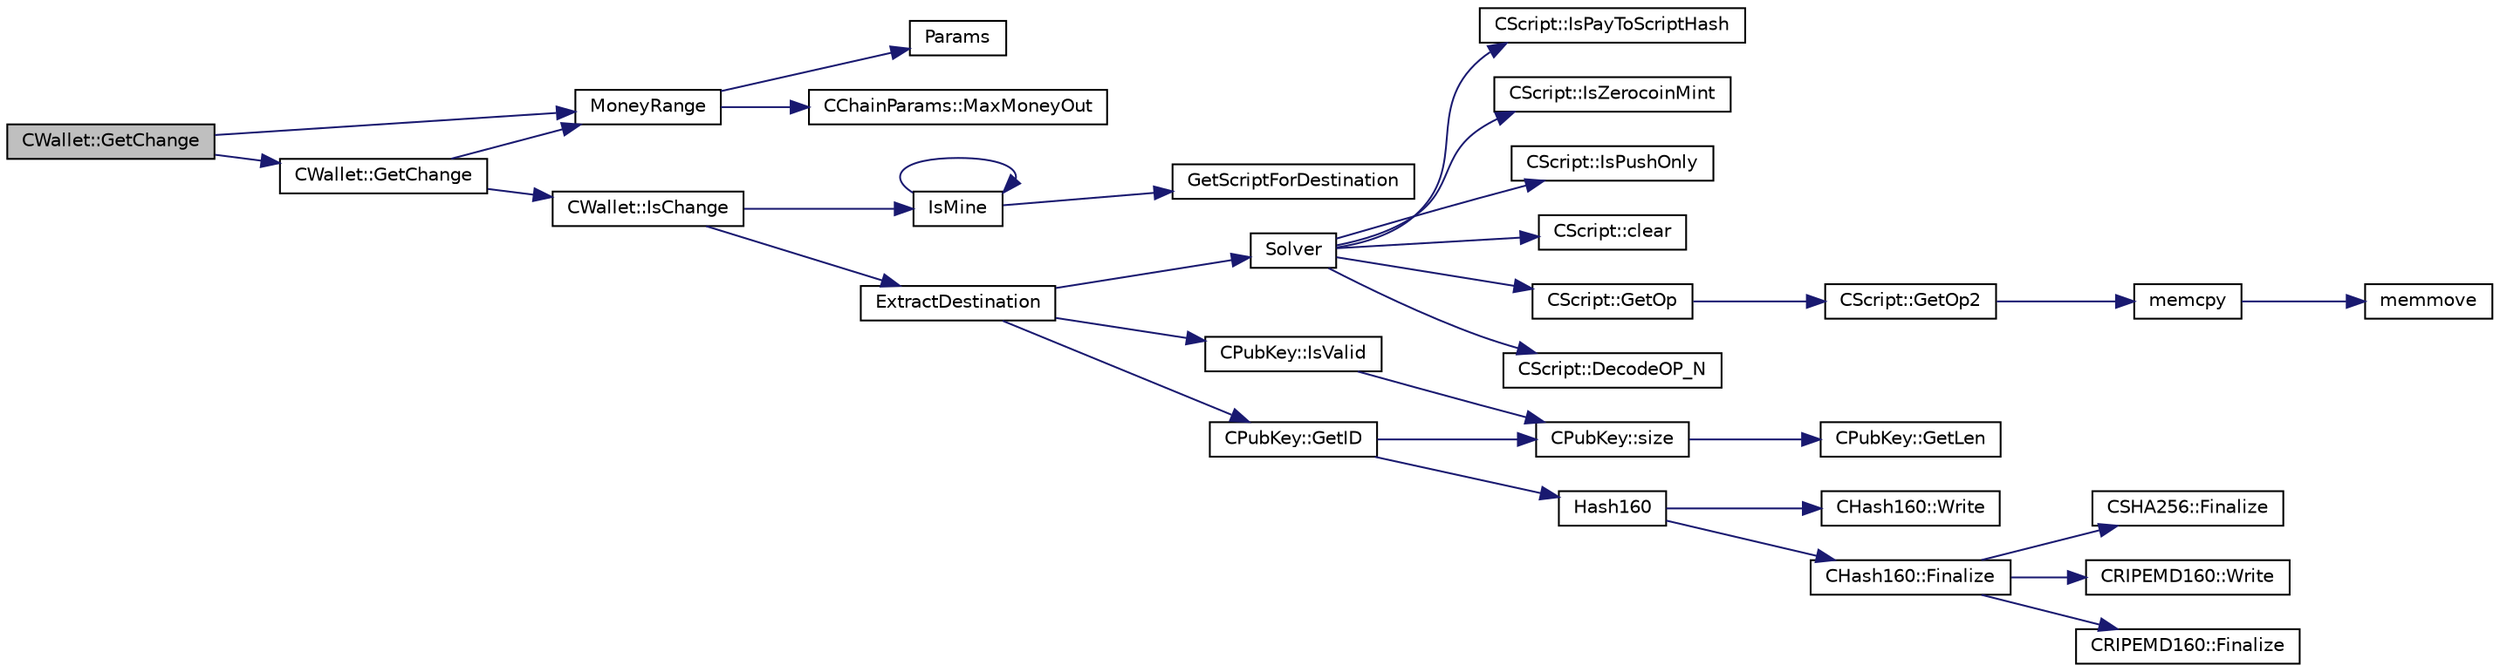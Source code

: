 digraph "CWallet::GetChange"
{
  edge [fontname="Helvetica",fontsize="10",labelfontname="Helvetica",labelfontsize="10"];
  node [fontname="Helvetica",fontsize="10",shape=record];
  rankdir="LR";
  Node132 [label="CWallet::GetChange",height=0.2,width=0.4,color="black", fillcolor="grey75", style="filled", fontcolor="black"];
  Node132 -> Node133 [color="midnightblue",fontsize="10",style="solid",fontname="Helvetica"];
  Node133 [label="CWallet::GetChange",height=0.2,width=0.4,color="black", fillcolor="white", style="filled",URL="$class_c_wallet.html#ac1abe6ee00d6a8f20e92e164c423a6d5"];
  Node133 -> Node134 [color="midnightblue",fontsize="10",style="solid",fontname="Helvetica"];
  Node134 [label="MoneyRange",height=0.2,width=0.4,color="black", fillcolor="white", style="filled",URL="$main_8cpp.html#a0529385ca34689843ef65d844a67c945"];
  Node134 -> Node135 [color="midnightblue",fontsize="10",style="solid",fontname="Helvetica"];
  Node135 [label="Params",height=0.2,width=0.4,color="black", fillcolor="white", style="filled",URL="$chainparams_8cpp.html#ace5c5b706d71a324a417dd2db394fd4a",tooltip="Return the currently selected parameters. "];
  Node134 -> Node136 [color="midnightblue",fontsize="10",style="solid",fontname="Helvetica"];
  Node136 [label="CChainParams::MaxMoneyOut",height=0.2,width=0.4,color="black", fillcolor="white", style="filled",URL="$class_c_chain_params.html#a82190f02d83daee6823362e3c25848d0"];
  Node133 -> Node137 [color="midnightblue",fontsize="10",style="solid",fontname="Helvetica"];
  Node137 [label="CWallet::IsChange",height=0.2,width=0.4,color="black", fillcolor="white", style="filled",URL="$group__map_wallet.html#gaba1c6108b7d2d3800dd487bab4c4c82e"];
  Node137 -> Node138 [color="midnightblue",fontsize="10",style="solid",fontname="Helvetica"];
  Node138 [label="IsMine",height=0.2,width=0.4,color="black", fillcolor="white", style="filled",URL="$wallet__ismine_8cpp.html#adc59cf67d903c1ba1ef225561b85bfce"];
  Node138 -> Node139 [color="midnightblue",fontsize="10",style="solid",fontname="Helvetica"];
  Node139 [label="GetScriptForDestination",height=0.2,width=0.4,color="black", fillcolor="white", style="filled",URL="$standard_8cpp.html#ae40f28d3b46c21033f6ee1f1200d0321"];
  Node138 -> Node138 [color="midnightblue",fontsize="10",style="solid",fontname="Helvetica"];
  Node137 -> Node140 [color="midnightblue",fontsize="10",style="solid",fontname="Helvetica"];
  Node140 [label="ExtractDestination",height=0.2,width=0.4,color="black", fillcolor="white", style="filled",URL="$standard_8cpp.html#a951f7e601746ae076afdf3169ecca2fc"];
  Node140 -> Node141 [color="midnightblue",fontsize="10",style="solid",fontname="Helvetica"];
  Node141 [label="Solver",height=0.2,width=0.4,color="black", fillcolor="white", style="filled",URL="$standard_8cpp.html#a6ee6be50bff44464e905680c6fcee6dc",tooltip="Return public keys or hashes from scriptPubKey, for &#39;standard&#39; transaction types. ..."];
  Node141 -> Node142 [color="midnightblue",fontsize="10",style="solid",fontname="Helvetica"];
  Node142 [label="CScript::IsPayToScriptHash",height=0.2,width=0.4,color="black", fillcolor="white", style="filled",URL="$class_c_script.html#a0c3729c606d318923dc06f95d85a0971"];
  Node141 -> Node143 [color="midnightblue",fontsize="10",style="solid",fontname="Helvetica"];
  Node143 [label="CScript::IsZerocoinMint",height=0.2,width=0.4,color="black", fillcolor="white", style="filled",URL="$class_c_script.html#aadeaf93bd9c00abc9e20d082051adac8"];
  Node141 -> Node144 [color="midnightblue",fontsize="10",style="solid",fontname="Helvetica"];
  Node144 [label="CScript::IsPushOnly",height=0.2,width=0.4,color="black", fillcolor="white", style="filled",URL="$class_c_script.html#a090905f875fa5a40e616b319de8e973f",tooltip="Called by IsStandardTx and P2SH/BIP62 VerifyScript (which makes it consensus-critical). "];
  Node141 -> Node145 [color="midnightblue",fontsize="10",style="solid",fontname="Helvetica"];
  Node145 [label="CScript::clear",height=0.2,width=0.4,color="black", fillcolor="white", style="filled",URL="$class_c_script.html#a7b2baf842621f07c4939408acf63377c"];
  Node141 -> Node146 [color="midnightblue",fontsize="10",style="solid",fontname="Helvetica"];
  Node146 [label="CScript::GetOp",height=0.2,width=0.4,color="black", fillcolor="white", style="filled",URL="$class_c_script.html#a94635ed93d8d244ec3acfa83f9ecfe5f"];
  Node146 -> Node147 [color="midnightblue",fontsize="10",style="solid",fontname="Helvetica"];
  Node147 [label="CScript::GetOp2",height=0.2,width=0.4,color="black", fillcolor="white", style="filled",URL="$class_c_script.html#aac2dbe75742054049b0c6de0e9473ef0"];
  Node147 -> Node148 [color="midnightblue",fontsize="10",style="solid",fontname="Helvetica"];
  Node148 [label="memcpy",height=0.2,width=0.4,color="black", fillcolor="white", style="filled",URL="$glibc__compat_8cpp.html#a0f46826ab0466591e136db24394923cf"];
  Node148 -> Node149 [color="midnightblue",fontsize="10",style="solid",fontname="Helvetica"];
  Node149 [label="memmove",height=0.2,width=0.4,color="black", fillcolor="white", style="filled",URL="$glibc__compat_8cpp.html#a9778d49e9029dd75bc53ecbbf9f5e9a1"];
  Node141 -> Node150 [color="midnightblue",fontsize="10",style="solid",fontname="Helvetica"];
  Node150 [label="CScript::DecodeOP_N",height=0.2,width=0.4,color="black", fillcolor="white", style="filled",URL="$class_c_script.html#a7f975fca06b3e9a17da8ba23c7647e2e",tooltip="Encode/decode small integers: "];
  Node140 -> Node151 [color="midnightblue",fontsize="10",style="solid",fontname="Helvetica"];
  Node151 [label="CPubKey::IsValid",height=0.2,width=0.4,color="black", fillcolor="white", style="filled",URL="$class_c_pub_key.html#a4fa94293cf8577fd039b9a133f6c7f30"];
  Node151 -> Node152 [color="midnightblue",fontsize="10",style="solid",fontname="Helvetica"];
  Node152 [label="CPubKey::size",height=0.2,width=0.4,color="black", fillcolor="white", style="filled",URL="$class_c_pub_key.html#a6bb28fcf0a5f799c69f5b7269363b309",tooltip="Simple read-only vector-like interface to the pubkey data. "];
  Node152 -> Node153 [color="midnightblue",fontsize="10",style="solid",fontname="Helvetica"];
  Node153 [label="CPubKey::GetLen",height=0.2,width=0.4,color="black", fillcolor="white", style="filled",URL="$class_c_pub_key.html#a7dc71b3f037c84268dc22de97d7b65fb",tooltip="Compute the length of a pubkey with a given first byte. "];
  Node140 -> Node154 [color="midnightblue",fontsize="10",style="solid",fontname="Helvetica"];
  Node154 [label="CPubKey::GetID",height=0.2,width=0.4,color="black", fillcolor="white", style="filled",URL="$class_c_pub_key.html#a2675f7e6f72eff68e7a5227289feb021",tooltip="Get the KeyID of this public key (hash of its serialization) "];
  Node154 -> Node155 [color="midnightblue",fontsize="10",style="solid",fontname="Helvetica"];
  Node155 [label="Hash160",height=0.2,width=0.4,color="black", fillcolor="white", style="filled",URL="$hash_8h.html#a4490f70ddae16e9e48460a0416a48a6b",tooltip="Compute the 160-bit hash an object. "];
  Node155 -> Node156 [color="midnightblue",fontsize="10",style="solid",fontname="Helvetica"];
  Node156 [label="CHash160::Write",height=0.2,width=0.4,color="black", fillcolor="white", style="filled",URL="$class_c_hash160.html#af56cdd9443013eb68b246aa8450217f2"];
  Node155 -> Node157 [color="midnightblue",fontsize="10",style="solid",fontname="Helvetica"];
  Node157 [label="CHash160::Finalize",height=0.2,width=0.4,color="black", fillcolor="white", style="filled",URL="$class_c_hash160.html#a9bb08e1772002ae1a5d85017ba7952ee"];
  Node157 -> Node158 [color="midnightblue",fontsize="10",style="solid",fontname="Helvetica"];
  Node158 [label="CSHA256::Finalize",height=0.2,width=0.4,color="black", fillcolor="white", style="filled",URL="$class_c_s_h_a256.html#a4259230be0caefa590bc324fc12b9b90"];
  Node157 -> Node159 [color="midnightblue",fontsize="10",style="solid",fontname="Helvetica"];
  Node159 [label="CRIPEMD160::Write",height=0.2,width=0.4,color="black", fillcolor="white", style="filled",URL="$class_c_r_i_p_e_m_d160.html#a221143b9d94af623d07c4f4ba1bf6007"];
  Node157 -> Node160 [color="midnightblue",fontsize="10",style="solid",fontname="Helvetica"];
  Node160 [label="CRIPEMD160::Finalize",height=0.2,width=0.4,color="black", fillcolor="white", style="filled",URL="$class_c_r_i_p_e_m_d160.html#a2a11566fbf9d1339b819833313fc4e51"];
  Node154 -> Node152 [color="midnightblue",fontsize="10",style="solid",fontname="Helvetica"];
  Node132 -> Node134 [color="midnightblue",fontsize="10",style="solid",fontname="Helvetica"];
}
